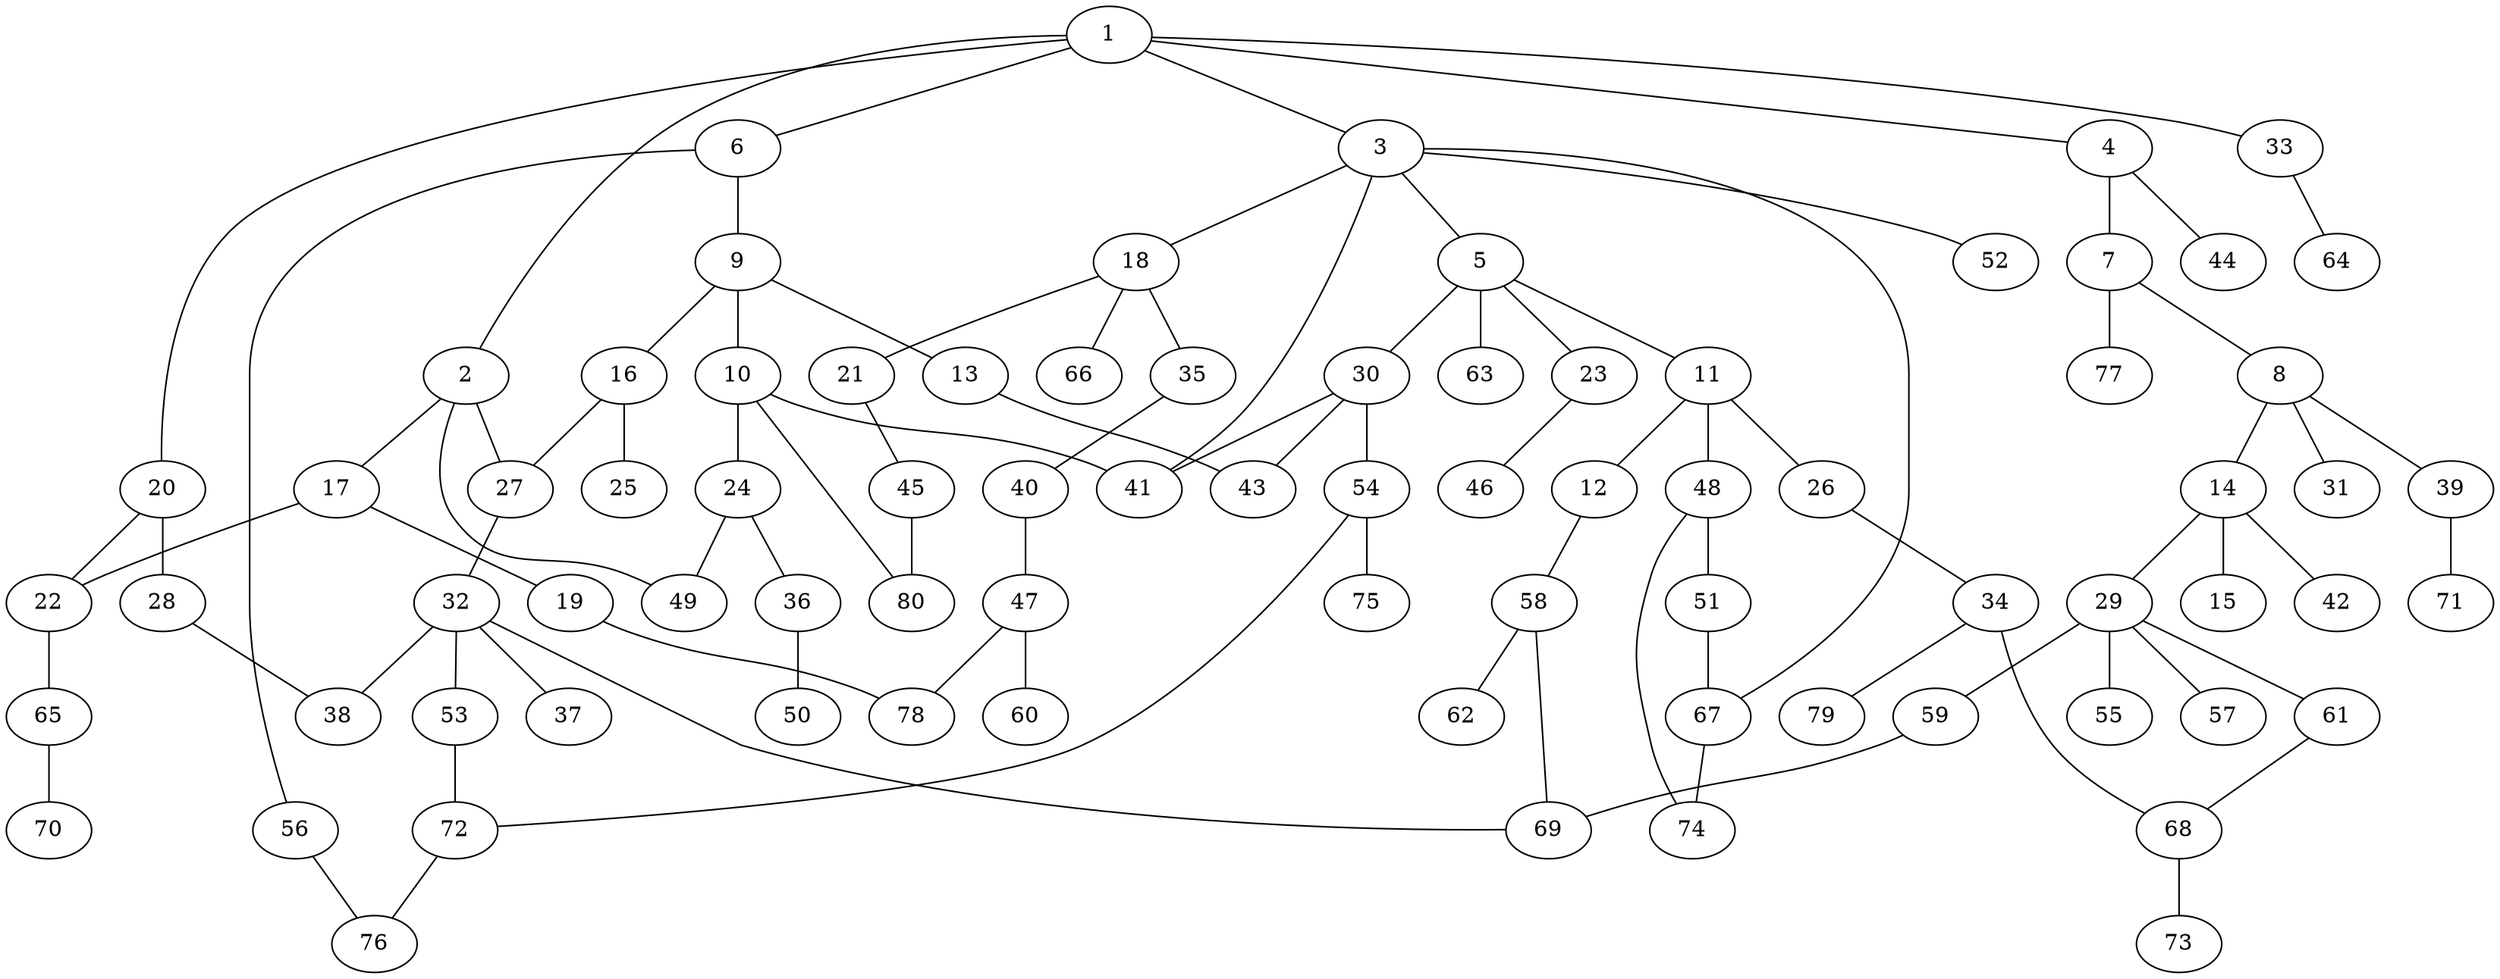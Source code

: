 graph graphname {1--2
1--3
1--4
1--6
1--20
1--33
2--17
2--27
2--49
3--5
3--18
3--41
3--52
3--67
4--7
4--44
5--11
5--23
5--30
5--63
6--9
6--56
7--8
7--77
8--14
8--31
8--39
9--10
9--13
9--16
10--24
10--41
10--80
11--12
11--26
11--48
12--58
13--43
14--15
14--29
14--42
16--25
16--27
17--19
17--22
18--21
18--35
18--66
19--78
20--22
20--28
21--45
22--65
23--46
24--36
24--49
26--34
27--32
28--38
29--55
29--57
29--59
29--61
30--41
30--43
30--54
32--37
32--38
32--53
32--69
33--64
34--68
34--79
35--40
36--50
39--71
40--47
45--80
47--60
47--78
48--51
48--74
51--67
53--72
54--72
54--75
56--76
58--62
58--69
59--69
61--68
65--70
67--74
68--73
72--76
}